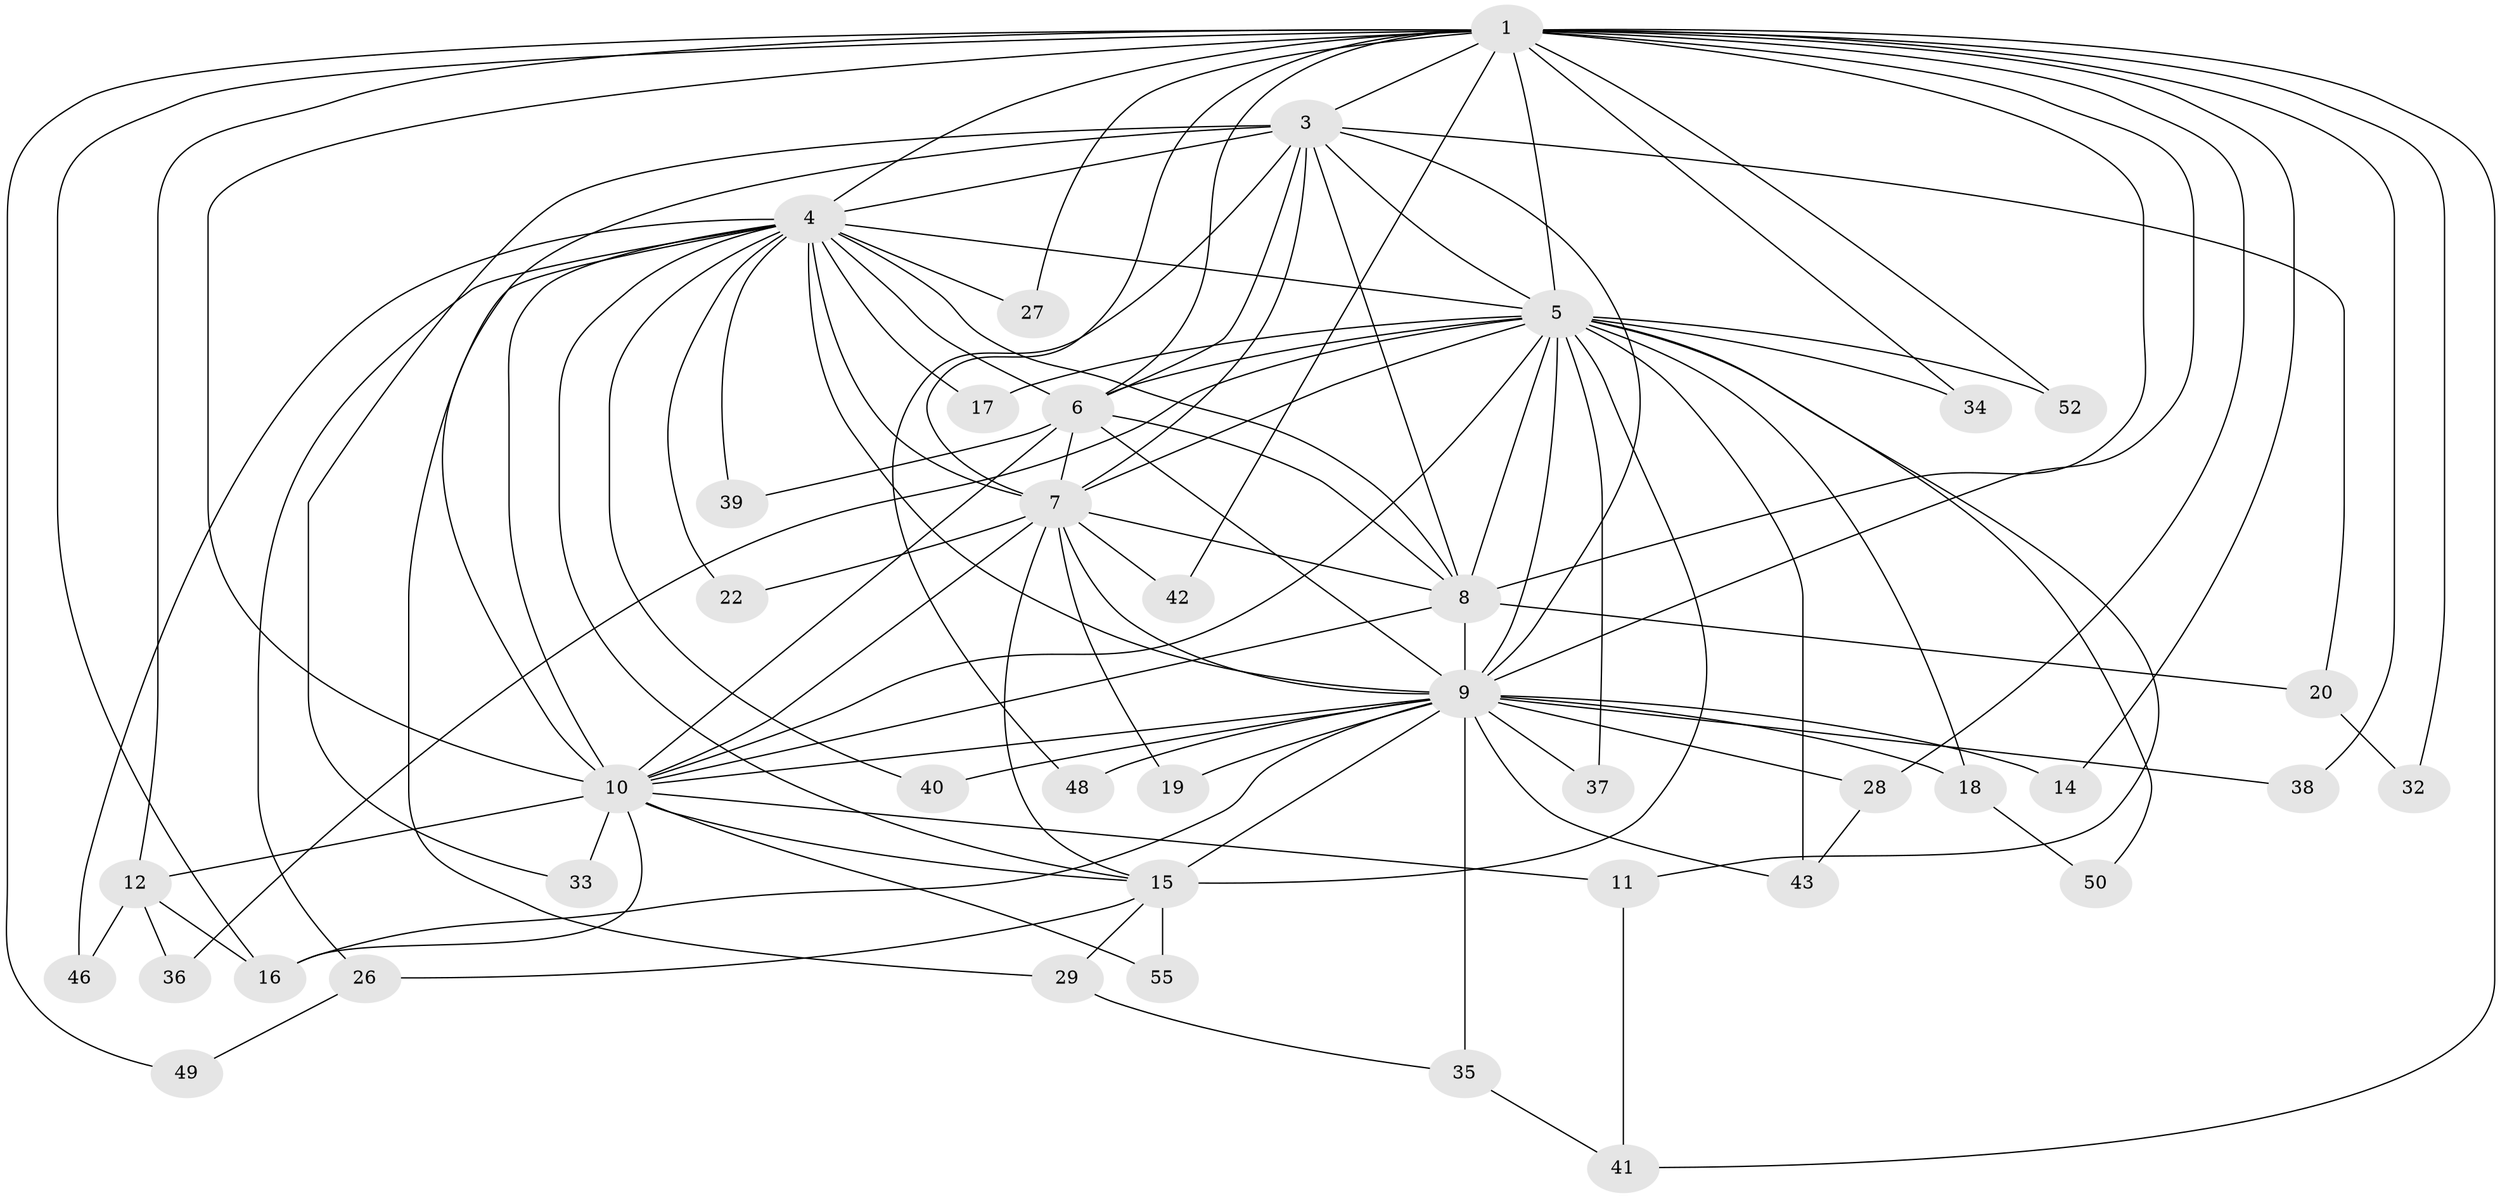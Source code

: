 // Generated by graph-tools (version 1.1) at 2025/23/03/03/25 07:23:44]
// undirected, 41 vertices, 107 edges
graph export_dot {
graph [start="1"]
  node [color=gray90,style=filled];
  1 [super="+2"];
  3 [super="+13"];
  4 [super="+25"];
  5 [super="+53"];
  6 [super="+30"];
  7 [super="+47"];
  8 [super="+31"];
  9 [super="+24"];
  10 [super="+21"];
  11;
  12 [super="+23"];
  14;
  15 [super="+45"];
  16 [super="+54"];
  17;
  18;
  19;
  20;
  22;
  26;
  27;
  28;
  29;
  32;
  33;
  34;
  35;
  36;
  37;
  38;
  39;
  40;
  41 [super="+51"];
  42;
  43 [super="+44"];
  46;
  48;
  49;
  50;
  52;
  55;
  1 -- 3 [weight=2];
  1 -- 4 [weight=2];
  1 -- 5 [weight=3];
  1 -- 6 [weight=2];
  1 -- 7 [weight=2];
  1 -- 8 [weight=3];
  1 -- 9 [weight=2];
  1 -- 10 [weight=3];
  1 -- 12;
  1 -- 14;
  1 -- 27;
  1 -- 28;
  1 -- 38;
  1 -- 52;
  1 -- 16;
  1 -- 32;
  1 -- 34;
  1 -- 42;
  1 -- 49;
  1 -- 41;
  3 -- 4;
  3 -- 5;
  3 -- 6 [weight=2];
  3 -- 7;
  3 -- 8;
  3 -- 9;
  3 -- 10;
  3 -- 48;
  3 -- 33;
  3 -- 20;
  4 -- 5;
  4 -- 6 [weight=2];
  4 -- 7;
  4 -- 8;
  4 -- 9;
  4 -- 10;
  4 -- 17;
  4 -- 22;
  4 -- 26;
  4 -- 27;
  4 -- 29;
  4 -- 40;
  4 -- 46;
  4 -- 39;
  4 -- 15;
  5 -- 6;
  5 -- 7;
  5 -- 8;
  5 -- 9;
  5 -- 10;
  5 -- 11;
  5 -- 15;
  5 -- 17;
  5 -- 18;
  5 -- 34;
  5 -- 36;
  5 -- 37;
  5 -- 50;
  5 -- 52;
  5 -- 43;
  6 -- 7;
  6 -- 8;
  6 -- 9;
  6 -- 10;
  6 -- 39;
  7 -- 8;
  7 -- 9;
  7 -- 10;
  7 -- 19;
  7 -- 22;
  7 -- 42;
  7 -- 15;
  8 -- 9;
  8 -- 10;
  8 -- 20;
  9 -- 10 [weight=2];
  9 -- 14;
  9 -- 15;
  9 -- 16;
  9 -- 18;
  9 -- 19;
  9 -- 28;
  9 -- 37;
  9 -- 38;
  9 -- 48;
  9 -- 35;
  9 -- 40;
  9 -- 43;
  10 -- 11;
  10 -- 12;
  10 -- 16;
  10 -- 33;
  10 -- 55;
  10 -- 15;
  11 -- 41;
  12 -- 36;
  12 -- 46;
  12 -- 16;
  15 -- 26;
  15 -- 29;
  15 -- 55;
  18 -- 50;
  20 -- 32;
  26 -- 49;
  28 -- 43;
  29 -- 35;
  35 -- 41;
}
